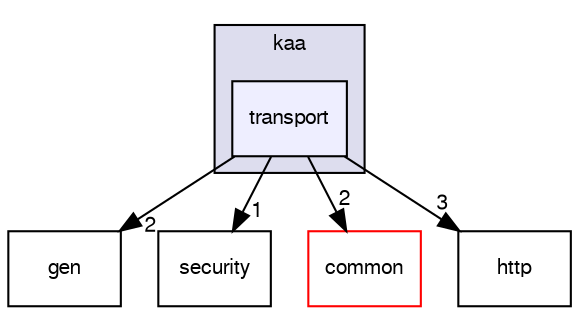 digraph "/var/lib/jenkins/workspace/kaa_public/client/client-multi/client-cpp/kaa/transport" {
  bgcolor=transparent;
  compound=true
  node [ fontsize="10", fontname="FreeSans"];
  edge [ labelfontsize="10", labelfontname="FreeSans"];
  subgraph clusterdir_1ac78b1500c3fd9a977bacb448b54d1a {
    graph [ bgcolor="#ddddee", pencolor="black", label="kaa" fontname="FreeSans", fontsize="10", URL="dir_1ac78b1500c3fd9a977bacb448b54d1a.html"]
  dir_df20f24f029659e03fbe9cdf03b10898 [shape=box, label="transport", style="filled", fillcolor="#eeeeff", pencolor="black", URL="dir_df20f24f029659e03fbe9cdf03b10898.html"];
  }
  dir_80ec5060bc6d7f417824a467cc449eef [shape=box label="gen" URL="dir_80ec5060bc6d7f417824a467cc449eef.html"];
  dir_9fb7f8bcf48ca3c47d016ee34a56c8d8 [shape=box label="security" URL="dir_9fb7f8bcf48ca3c47d016ee34a56c8d8.html"];
  dir_f09aedf21136cf3760d7f5c15a2e0d3d [shape=box label="common" color="red" URL="dir_f09aedf21136cf3760d7f5c15a2e0d3d.html"];
  dir_29da63f426919693d12b624c455b29e0 [shape=box label="http" URL="dir_29da63f426919693d12b624c455b29e0.html"];
  dir_df20f24f029659e03fbe9cdf03b10898->dir_80ec5060bc6d7f417824a467cc449eef [headlabel="2", labeldistance=1.5 headhref="dir_000069_000057.html"];
  dir_df20f24f029659e03fbe9cdf03b10898->dir_9fb7f8bcf48ca3c47d016ee34a56c8d8 [headlabel="1", labeldistance=1.5 headhref="dir_000069_000068.html"];
  dir_df20f24f029659e03fbe9cdf03b10898->dir_f09aedf21136cf3760d7f5c15a2e0d3d [headlabel="2", labeldistance=1.5 headhref="dir_000069_000046.html"];
  dir_df20f24f029659e03fbe9cdf03b10898->dir_29da63f426919693d12b624c455b29e0 [headlabel="3", labeldistance=1.5 headhref="dir_000069_000060.html"];
}
